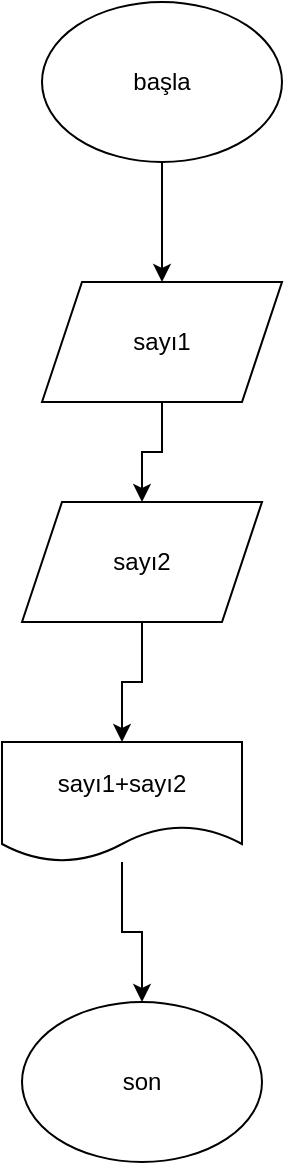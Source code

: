 <mxfile version="20.4.0" type="github"><diagram id="LsetwycGTFgM6zA0VXOH" name="Sayfa -1"><mxGraphModel dx="1038" dy="547" grid="1" gridSize="10" guides="1" tooltips="1" connect="1" arrows="1" fold="1" page="1" pageScale="1" pageWidth="827" pageHeight="1169" math="0" shadow="0"><root><mxCell id="0"/><mxCell id="1" parent="0"/><mxCell id="oayclW99iQC83fXUxGXD-6" style="edgeStyle=orthogonalEdgeStyle;rounded=0;orthogonalLoop=1;jettySize=auto;html=1;exitX=0.5;exitY=1;exitDx=0;exitDy=0;" edge="1" parent="1" source="oayclW99iQC83fXUxGXD-1" target="oayclW99iQC83fXUxGXD-2"><mxGeometry relative="1" as="geometry"/></mxCell><mxCell id="oayclW99iQC83fXUxGXD-1" value="başla" style="ellipse;whiteSpace=wrap;html=1;" vertex="1" parent="1"><mxGeometry x="260" y="60" width="120" height="80" as="geometry"/></mxCell><mxCell id="oayclW99iQC83fXUxGXD-7" style="edgeStyle=orthogonalEdgeStyle;rounded=0;orthogonalLoop=1;jettySize=auto;html=1;exitX=0.5;exitY=1;exitDx=0;exitDy=0;" edge="1" parent="1" source="oayclW99iQC83fXUxGXD-2" target="oayclW99iQC83fXUxGXD-3"><mxGeometry relative="1" as="geometry"/></mxCell><mxCell id="oayclW99iQC83fXUxGXD-2" value="sayı1" style="shape=parallelogram;perimeter=parallelogramPerimeter;whiteSpace=wrap;html=1;fixedSize=1;" vertex="1" parent="1"><mxGeometry x="260" y="200" width="120" height="60" as="geometry"/></mxCell><mxCell id="oayclW99iQC83fXUxGXD-8" style="edgeStyle=orthogonalEdgeStyle;rounded=0;orthogonalLoop=1;jettySize=auto;html=1;exitX=0.5;exitY=1;exitDx=0;exitDy=0;" edge="1" parent="1" source="oayclW99iQC83fXUxGXD-3" target="oayclW99iQC83fXUxGXD-4"><mxGeometry relative="1" as="geometry"/></mxCell><mxCell id="oayclW99iQC83fXUxGXD-3" value="sayı2" style="shape=parallelogram;perimeter=parallelogramPerimeter;whiteSpace=wrap;html=1;fixedSize=1;" vertex="1" parent="1"><mxGeometry x="250" y="310" width="120" height="60" as="geometry"/></mxCell><mxCell id="oayclW99iQC83fXUxGXD-9" style="edgeStyle=orthogonalEdgeStyle;rounded=0;orthogonalLoop=1;jettySize=auto;html=1;" edge="1" parent="1" source="oayclW99iQC83fXUxGXD-4" target="oayclW99iQC83fXUxGXD-5"><mxGeometry relative="1" as="geometry"/></mxCell><mxCell id="oayclW99iQC83fXUxGXD-4" value="sayı1+sayı2" style="shape=document;whiteSpace=wrap;html=1;boundedLbl=1;" vertex="1" parent="1"><mxGeometry x="240" y="430" width="120" height="60" as="geometry"/></mxCell><mxCell id="oayclW99iQC83fXUxGXD-5" value="son" style="ellipse;whiteSpace=wrap;html=1;" vertex="1" parent="1"><mxGeometry x="250" y="560" width="120" height="80" as="geometry"/></mxCell></root></mxGraphModel></diagram></mxfile>